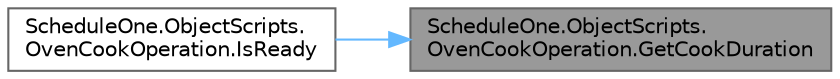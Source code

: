 digraph "ScheduleOne.ObjectScripts.OvenCookOperation.GetCookDuration"
{
 // LATEX_PDF_SIZE
  bgcolor="transparent";
  edge [fontname=Helvetica,fontsize=10,labelfontname=Helvetica,labelfontsize=10];
  node [fontname=Helvetica,fontsize=10,shape=box,height=0.2,width=0.4];
  rankdir="RL";
  Node1 [id="Node000001",label="ScheduleOne.ObjectScripts.\lOvenCookOperation.GetCookDuration",height=0.2,width=0.4,color="gray40", fillcolor="grey60", style="filled", fontcolor="black",tooltip=" "];
  Node1 -> Node2 [id="edge1_Node000001_Node000002",dir="back",color="steelblue1",style="solid",tooltip=" "];
  Node2 [id="Node000002",label="ScheduleOne.ObjectScripts.\lOvenCookOperation.IsReady",height=0.2,width=0.4,color="grey40", fillcolor="white", style="filled",URL="$class_schedule_one_1_1_object_scripts_1_1_oven_cook_operation.html#a52ed1a98775efa7a825ad9a0e98f2daa",tooltip=" "];
}
